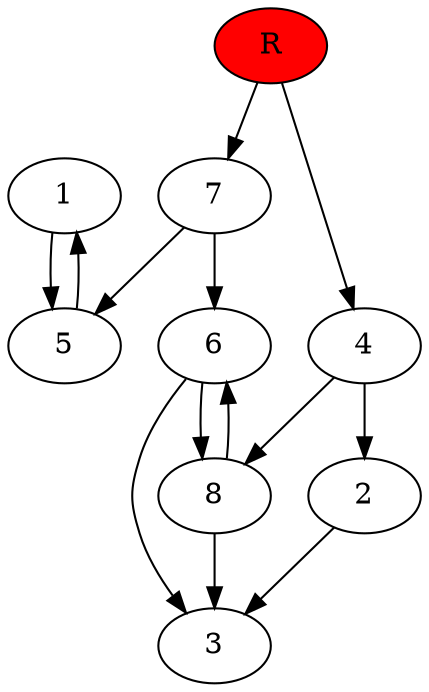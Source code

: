 digraph prb12778 {
	1
	2
	3
	4
	5
	6
	7
	8
	R [fillcolor="#ff0000" style=filled]
	1 -> 5
	2 -> 3
	4 -> 2
	4 -> 8
	5 -> 1
	6 -> 3
	6 -> 8
	7 -> 5
	7 -> 6
	8 -> 3
	8 -> 6
	R -> 4
	R -> 7
}
